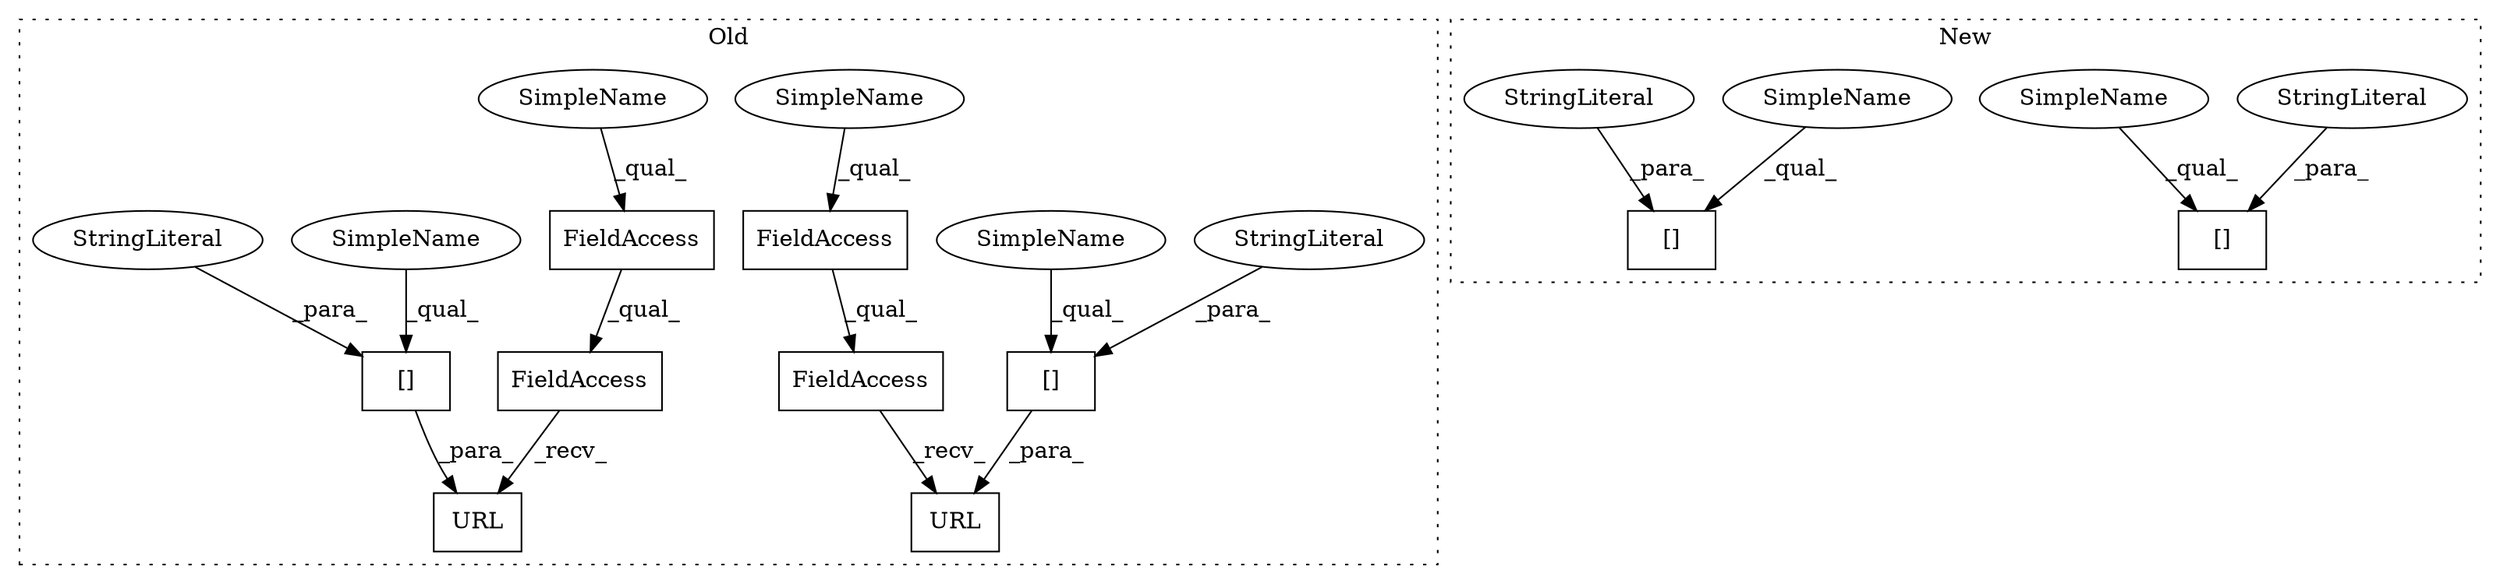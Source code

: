 digraph G {
subgraph cluster0 {
1 [label="URL" a="32" s="819,847" l="4,1" shape="box"];
6 [label="[]" a="2" s="823,846" l="14,1" shape="box"];
7 [label="FieldAccess" a="22" s="797" l="21" shape="box"];
8 [label="[]" a="2" s="722,750" l="14,1" shape="box"];
9 [label="FieldAccess" a="22" s="797" l="17" shape="box"];
10 [label="FieldAccess" a="22" s="696" l="17" shape="box"];
11 [label="FieldAccess" a="22" s="696" l="21" shape="box"];
12 [label="StringLiteral" a="45" s="837" l="9" shape="ellipse"];
13 [label="StringLiteral" a="45" s="736" l="14" shape="ellipse"];
14 [label="URL" a="32" s="718,751" l="4,1" shape="box"];
15 [label="SimpleName" a="42" s="823" l="13" shape="ellipse"];
16 [label="SimpleName" a="42" s="722" l="13" shape="ellipse"];
19 [label="SimpleName" a="42" s="797" l="10" shape="ellipse"];
20 [label="SimpleName" a="42" s="696" l="10" shape="ellipse"];
label = "Old";
style="dotted";
}
subgraph cluster1 {
2 [label="[]" a="2" s="630,653" l="14,1" shape="box"];
3 [label="StringLiteral" a="45" s="644" l="9" shape="ellipse"];
4 [label="[]" a="2" s="556,584" l="14,1" shape="box"];
5 [label="StringLiteral" a="45" s="570" l="14" shape="ellipse"];
17 [label="SimpleName" a="42" s="630" l="13" shape="ellipse"];
18 [label="SimpleName" a="42" s="556" l="13" shape="ellipse"];
label = "New";
style="dotted";
}
3 -> 2 [label="_para_"];
5 -> 4 [label="_para_"];
6 -> 1 [label="_para_"];
7 -> 1 [label="_recv_"];
8 -> 14 [label="_para_"];
9 -> 7 [label="_qual_"];
10 -> 11 [label="_qual_"];
11 -> 14 [label="_recv_"];
12 -> 6 [label="_para_"];
13 -> 8 [label="_para_"];
15 -> 6 [label="_qual_"];
16 -> 8 [label="_qual_"];
17 -> 2 [label="_qual_"];
18 -> 4 [label="_qual_"];
19 -> 9 [label="_qual_"];
20 -> 10 [label="_qual_"];
}